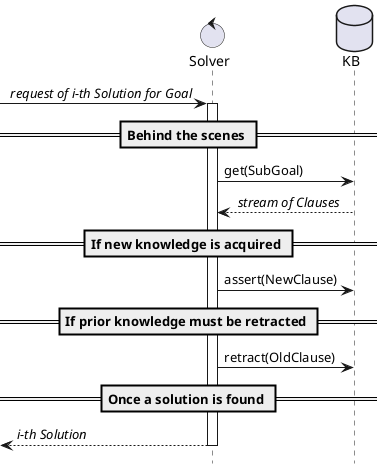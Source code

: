 @startuml
hide footbox

control Solver
database KB

[-> Solver: // request of i-th Solution for Goal //
activate Solver

== Behind the scenes ==

Solver -> KB: get(SubGoal)
KB --> Solver: // stream of Clauses //

== If new knowledge is acquired ==

Solver -> KB: assert(NewClause)

== If prior knowledge must be retracted ==

Solver -> KB: retract(OldClause)

== Once a solution is found ==

[<-- Solver: //i-th Solution//
deactivate Solver
@enduml